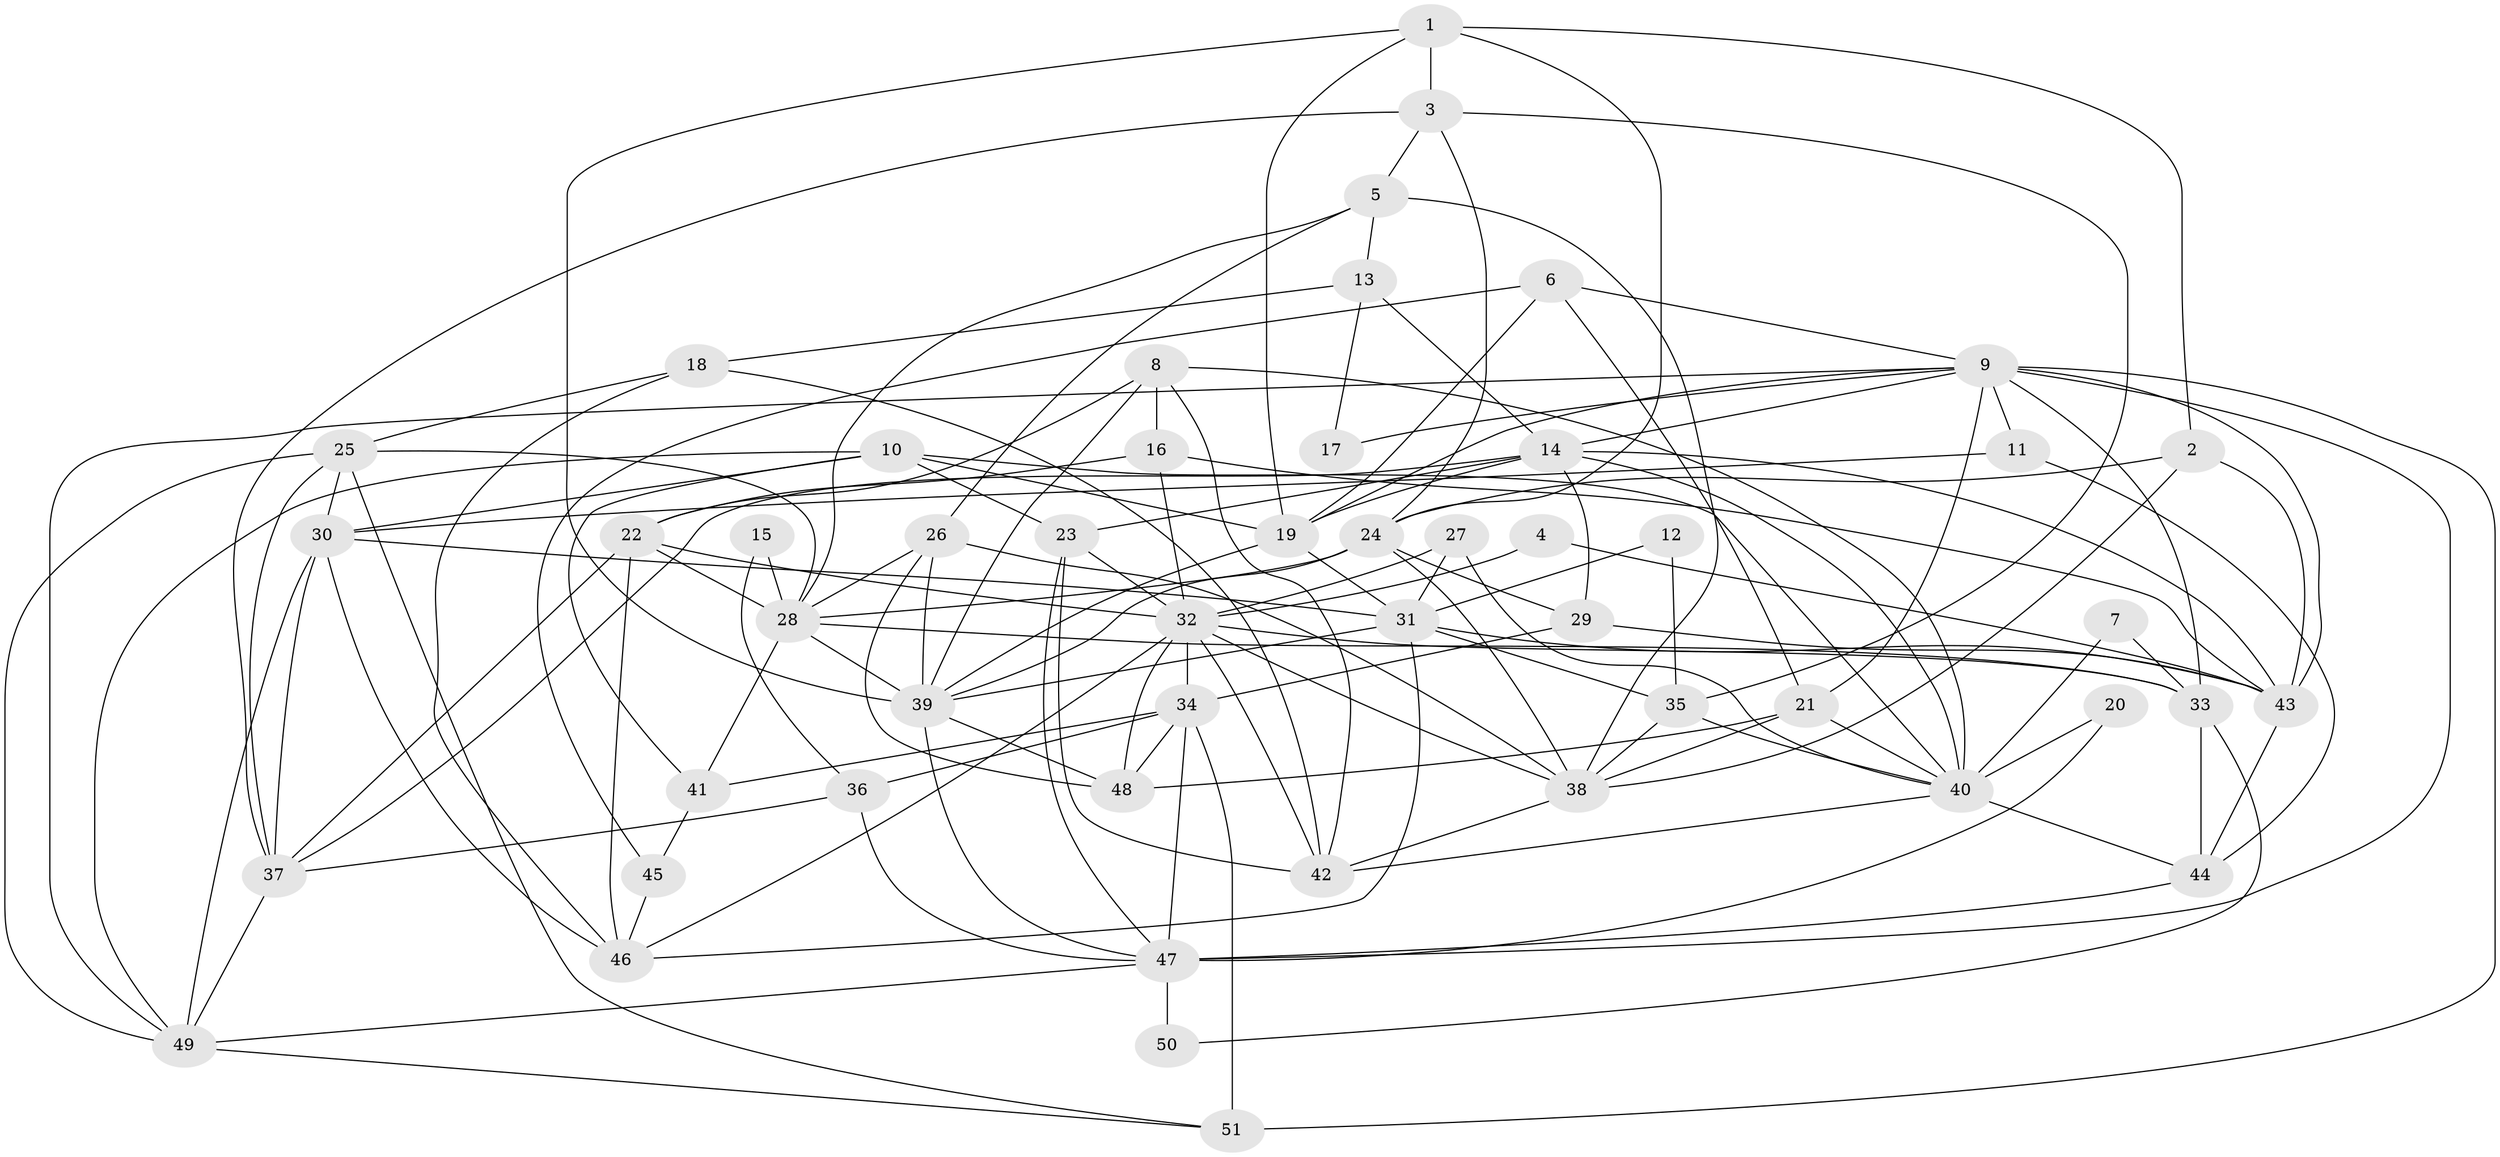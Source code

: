 // original degree distribution, {3: 0.25742574257425743, 5: 0.21782178217821782, 4: 0.3069306930693069, 9: 0.009900990099009901, 6: 0.0891089108910891, 2: 0.10891089108910891, 7: 0.009900990099009901}
// Generated by graph-tools (version 1.1) at 2025/50/03/09/25 03:50:14]
// undirected, 51 vertices, 139 edges
graph export_dot {
graph [start="1"]
  node [color=gray90,style=filled];
  1;
  2;
  3;
  4;
  5;
  6;
  7;
  8;
  9;
  10;
  11;
  12;
  13;
  14;
  15;
  16;
  17;
  18;
  19;
  20;
  21;
  22;
  23;
  24;
  25;
  26;
  27;
  28;
  29;
  30;
  31;
  32;
  33;
  34;
  35;
  36;
  37;
  38;
  39;
  40;
  41;
  42;
  43;
  44;
  45;
  46;
  47;
  48;
  49;
  50;
  51;
  1 -- 2 [weight=1.0];
  1 -- 3 [weight=1.0];
  1 -- 19 [weight=1.0];
  1 -- 24 [weight=1.0];
  1 -- 39 [weight=1.0];
  2 -- 24 [weight=1.0];
  2 -- 38 [weight=1.0];
  2 -- 43 [weight=1.0];
  3 -- 5 [weight=1.0];
  3 -- 24 [weight=1.0];
  3 -- 35 [weight=1.0];
  3 -- 37 [weight=1.0];
  4 -- 32 [weight=1.0];
  4 -- 43 [weight=1.0];
  5 -- 13 [weight=1.0];
  5 -- 26 [weight=1.0];
  5 -- 28 [weight=1.0];
  5 -- 38 [weight=1.0];
  6 -- 9 [weight=1.0];
  6 -- 19 [weight=1.0];
  6 -- 21 [weight=1.0];
  6 -- 45 [weight=1.0];
  7 -- 33 [weight=1.0];
  7 -- 40 [weight=2.0];
  8 -- 16 [weight=1.0];
  8 -- 22 [weight=1.0];
  8 -- 39 [weight=1.0];
  8 -- 40 [weight=1.0];
  8 -- 42 [weight=1.0];
  9 -- 11 [weight=1.0];
  9 -- 14 [weight=1.0];
  9 -- 17 [weight=1.0];
  9 -- 19 [weight=1.0];
  9 -- 21 [weight=1.0];
  9 -- 33 [weight=1.0];
  9 -- 43 [weight=1.0];
  9 -- 47 [weight=1.0];
  9 -- 49 [weight=1.0];
  9 -- 51 [weight=2.0];
  10 -- 19 [weight=1.0];
  10 -- 23 [weight=1.0];
  10 -- 30 [weight=1.0];
  10 -- 40 [weight=1.0];
  10 -- 41 [weight=1.0];
  10 -- 49 [weight=1.0];
  11 -- 30 [weight=1.0];
  11 -- 44 [weight=1.0];
  12 -- 31 [weight=1.0];
  12 -- 35 [weight=1.0];
  13 -- 14 [weight=1.0];
  13 -- 17 [weight=1.0];
  13 -- 18 [weight=1.0];
  14 -- 19 [weight=2.0];
  14 -- 23 [weight=1.0];
  14 -- 29 [weight=1.0];
  14 -- 37 [weight=1.0];
  14 -- 40 [weight=1.0];
  14 -- 43 [weight=1.0];
  15 -- 28 [weight=1.0];
  15 -- 36 [weight=1.0];
  16 -- 22 [weight=1.0];
  16 -- 32 [weight=1.0];
  16 -- 43 [weight=1.0];
  18 -- 25 [weight=1.0];
  18 -- 42 [weight=1.0];
  18 -- 46 [weight=1.0];
  19 -- 31 [weight=1.0];
  19 -- 39 [weight=1.0];
  20 -- 40 [weight=1.0];
  20 -- 47 [weight=1.0];
  21 -- 38 [weight=1.0];
  21 -- 40 [weight=1.0];
  21 -- 48 [weight=1.0];
  22 -- 28 [weight=1.0];
  22 -- 32 [weight=1.0];
  22 -- 37 [weight=1.0];
  22 -- 46 [weight=1.0];
  23 -- 32 [weight=1.0];
  23 -- 42 [weight=1.0];
  23 -- 47 [weight=1.0];
  24 -- 28 [weight=1.0];
  24 -- 29 [weight=1.0];
  24 -- 38 [weight=1.0];
  24 -- 39 [weight=1.0];
  25 -- 28 [weight=1.0];
  25 -- 30 [weight=1.0];
  25 -- 37 [weight=1.0];
  25 -- 49 [weight=1.0];
  25 -- 51 [weight=1.0];
  26 -- 28 [weight=1.0];
  26 -- 38 [weight=1.0];
  26 -- 39 [weight=1.0];
  26 -- 48 [weight=1.0];
  27 -- 31 [weight=1.0];
  27 -- 32 [weight=1.0];
  27 -- 40 [weight=1.0];
  28 -- 33 [weight=2.0];
  28 -- 39 [weight=1.0];
  28 -- 41 [weight=1.0];
  29 -- 34 [weight=1.0];
  29 -- 43 [weight=1.0];
  30 -- 31 [weight=1.0];
  30 -- 37 [weight=1.0];
  30 -- 46 [weight=1.0];
  30 -- 49 [weight=1.0];
  31 -- 35 [weight=1.0];
  31 -- 39 [weight=1.0];
  31 -- 43 [weight=1.0];
  31 -- 46 [weight=1.0];
  32 -- 33 [weight=1.0];
  32 -- 34 [weight=1.0];
  32 -- 38 [weight=1.0];
  32 -- 42 [weight=1.0];
  32 -- 46 [weight=1.0];
  32 -- 48 [weight=1.0];
  33 -- 44 [weight=1.0];
  33 -- 50 [weight=1.0];
  34 -- 36 [weight=2.0];
  34 -- 41 [weight=1.0];
  34 -- 47 [weight=1.0];
  34 -- 48 [weight=1.0];
  34 -- 51 [weight=1.0];
  35 -- 38 [weight=1.0];
  35 -- 40 [weight=1.0];
  36 -- 37 [weight=1.0];
  36 -- 47 [weight=1.0];
  37 -- 49 [weight=1.0];
  38 -- 42 [weight=1.0];
  39 -- 47 [weight=1.0];
  39 -- 48 [weight=1.0];
  40 -- 42 [weight=1.0];
  40 -- 44 [weight=1.0];
  41 -- 45 [weight=1.0];
  43 -- 44 [weight=1.0];
  44 -- 47 [weight=1.0];
  45 -- 46 [weight=1.0];
  47 -- 49 [weight=1.0];
  47 -- 50 [weight=1.0];
  49 -- 51 [weight=1.0];
}
